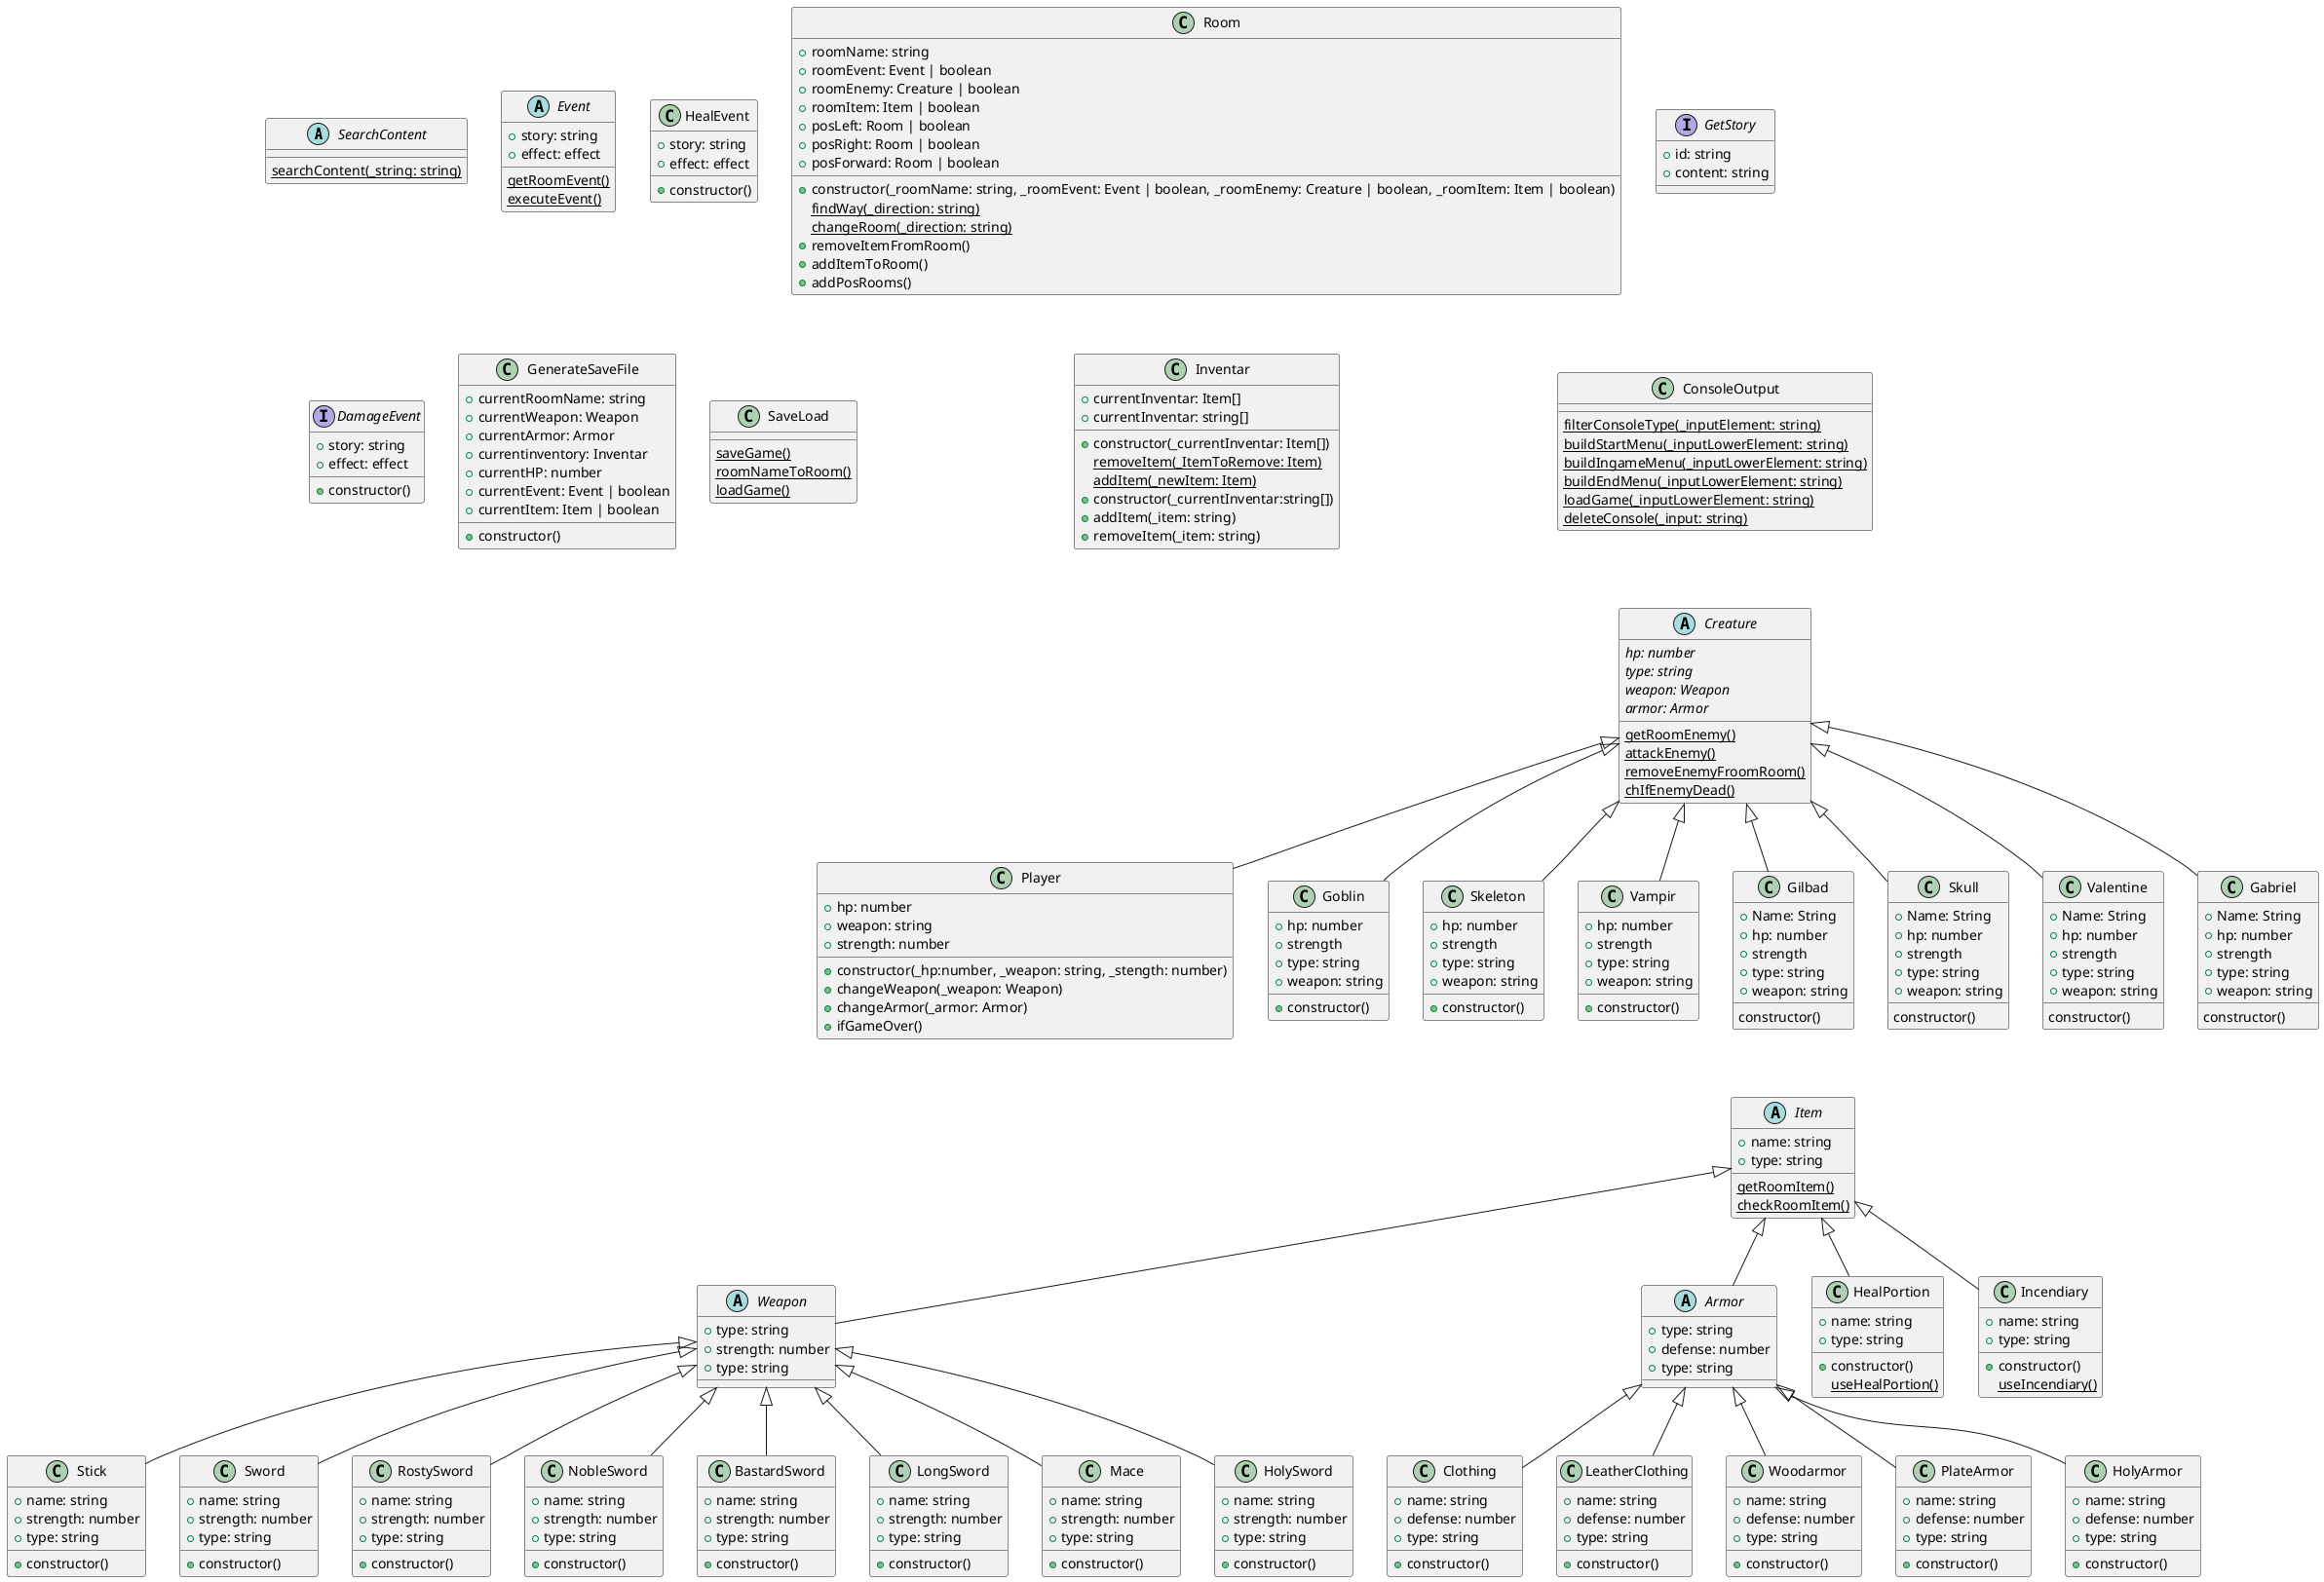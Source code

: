 @startuml Textadventure

abstract class SearchContent {
  {static}searchContent(_string: string)
}

class Inventar {
  + currentInventar: Item[]
  + constructor(_currentInventar: Item[])
  {static} removeItem(_ItemToRemove: Item)
  {static} addItem(_newItem: Item)
}

class Inventar {
  + currentInventar: string[]
  + constructor(_currentInventar:string[])
  + addItem(_item: string)
  + removeItem(_item: string)
}

class ConsoleOutput {
  {static} filterConsoleType(_inputElement: string)
  {static} buildStartMenu(_inputLowerElement: string)
  {static} buildIngameMenu(_inputLowerElement: string)
  {static} buildEndMenu(_inputLowerElement: string)
  {static} loadGame(_inputLowerElement: string)
  {static} deleteConsole(_input: string)
}

class Room {
  + roomName: string
  + roomEvent: Event | boolean
  + roomEnemy: Creature | boolean
  + roomItem: Item | boolean
  + posLeft: Room | boolean
  + posRight: Room | boolean
  + posForward: Room | boolean
  + constructor(_roomName: string, _roomEvent: Event | boolean, _roomEnemy: Creature | boolean, _roomItem: Item | boolean)
  {static} findWay(_direction: string)
  {static} changeRoom(_direction: string)
  + removeItemFromRoom()
  + addItemToRoom()
  + addPosRooms()
}

abstract class Event {
  + story: string
  + effect: effect

  {static} getRoomEvent()
  {static} executeEvent()
}

class HealEvent {
  + story: string
  + effect: effect
  + constructor()
}

interface DamageEvent {
  + story: string
  + effect: effect
  + constructor()
}

interface GetStory {
  + id: string
  + content: string
}

abstract class Creature {
  {abstract}hp: number
  {abstract}type: string
  {abstract}weapon: Weapon
  {abstract}armor: Armor

  {static}getRoomEnemy()
  {static}attackEnemy()
  {static}removeEnemyFroomRoom()
  {static}chIfEnemyDead()
}

class Player extends Creature {
  + hp: number
  + weapon: string
  + strength: number
  + constructor(_hp:number, _weapon: string, _stength: number)
  + changeWeapon(_weapon: Weapon)
  + changeArmor(_armor: Armor)
  + ifGameOver()
}

class Goblin extends Creature {
  + hp: number
  + strength
  + type: string
  + weapon: string
  + constructor()
}

class Skeleton extends Creature {
  + hp: number
  + strength
  + type: string
  + weapon: string
  + constructor()
}

 class Vampir extends Creature {
  + hp: number
  + strength
  + type: string
  + weapon: string
  + constructor()
}

class Gilbad extends Creature {
  + Name: String
  + hp: number
  + strength
  + type: string
  + weapon: string
  constructor()
}
class Skull extends Creature {
  + Name: String
  + hp: number
  + strength
  + type: string
  + weapon: string
  constructor()
}
class Valentine extends Creature {
  + Name: String
  + hp: number
  + strength
  + type: string
  + weapon: string
  constructor()
}
class Gabriel extends Creature {
  + Name: String
  + hp: number
  + strength
  + type: string
  + weapon: string
  constructor()
}

abstract class Item {
  + name: string
  + type: string

  {static} getRoomItem()
  {static} checkRoomItem()
}

abstract class Weapon extends Item {
  + type: string
  + strength: number
  + type: string
}

class Stick extends Weapon {
  + name: string
  + strength: number
  + type: string
  + constructor()
}
class Sword extends Weapon {
  + name: string
  + strength: number
  + type: string
  + constructor()
}
class RostySword extends Weapon {
  + name: string
  + strength: number
  + type: string
  + constructor()
}
class NobleSword extends Weapon {
  + name: string
  + strength: number
  + type: string
  + constructor()
}
class BastardSword extends Weapon {
  + name: string
  + strength: number
  + type: string
  + constructor()
}
class LongSword extends Weapon {
  + name: string
  + strength: number
  + type: string
  + constructor()
}
class Mace extends Weapon {
  + name: string
  + strength: number
  + type: string
  + constructor()
}
class HolySword extends Weapon {
  + name: string
  + strength: number
  + type: string
  + constructor()
}

abstract class Armor extends Item {
  + type: string
  + defense: number
  + type: string
}

class Clothing extends Armor {
  + name: string
  + defense: number
  + type: string
  + constructor()
}

class LeatherClothing extends Armor {
  + name: string
  + defense: number
  + type: string
  + constructor()
}

class Woodarmor extends Armor {
  + name: string
  + defense: number
  + type: string
  + constructor()
}

class PlateArmor extends Armor {
  + name: string
  + defense: number
  + type: string
  + constructor()
}

class HolyArmor extends Armor {
  + name: string
  + defense: number
  + type: string
  + constructor()
}

class HealPortion extends Item {
  + name: string
  + type: string
  + constructor()
  {static} useHealPortion()
}
class Incendiary extends Item {
  + name: string
  + type: string
  + constructor()
  {static} useIncendiary()
}

class GenerateSaveFile {
  + currentRoomName: string
  + currentWeapon: Weapon
  + currentArmor: Armor
  + currentinventory: Inventar
  + currentHP: number
  + currentEvent: Event | boolean
  + currentItem: Item | boolean

  + constructor()
}

class SaveLoad {
  {static} saveGame()
  {static} roomNameToRoom()
  {static} loadGame()
}

  GetStory -[hidden]->  ConsoleOutput
  ConsoleOutput -[hidden]-> Creature
  Room -[hidden]-> Inventar
  Gilbad -[hidden]-> Item
@enduml
